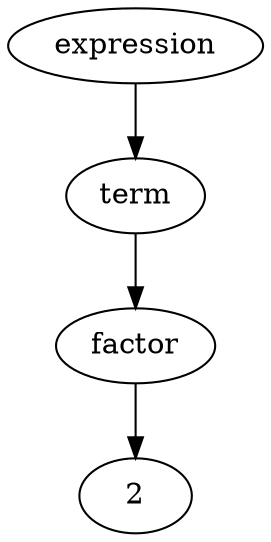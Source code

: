 // Árvore de Análise
digraph {
	1545678771648 [label=expression]
	1545678771424 [label=term]
	1545678771648 -> 1545678771424
	1545678771536 [label=factor]
	1545678771424 -> 1545678771536
	1545678919760 [label=2]
	1545678771536 -> 1545678919760
}
